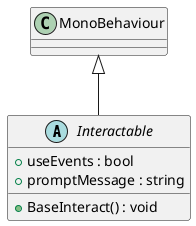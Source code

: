 @startuml
abstract class Interactable {
    + useEvents : bool
    + promptMessage : string
    + BaseInteract() : void
}
MonoBehaviour <|-- Interactable
@enduml
